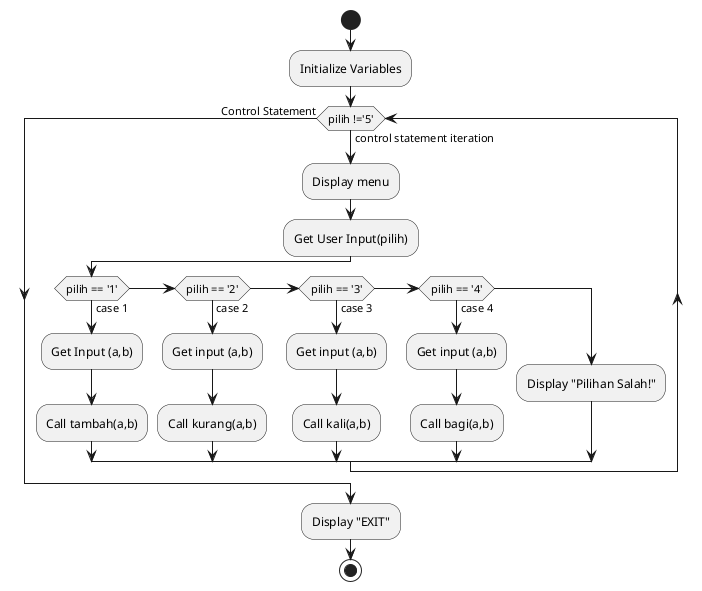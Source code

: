 @startuml pert5
start
:Initialize Variables;
while (pilih !='5') is (control statement iteration)
    :Display menu;
    :Get User Input(pilih);
    if (pilih == '1') then (case 1)
            :Get Input (a,b);
            :Call tambah(a,b);
    else if (pilih == '2') then (case 2)
            :Get input (a,b);
            :Call kurang(a,b);
    else if (pilih == '3') then (case 3)
            :Get input (a,b);
            :Call kali(a,b);
    else if (pilih == '4') then (case 4)
            :Get input (a,b);
            :Call bagi(a,b);
    else 
            :Display "Pilihan Salah!";
    endif 
endwhile (Control Statement)    
:Display "EXIT";
stop

@enduml